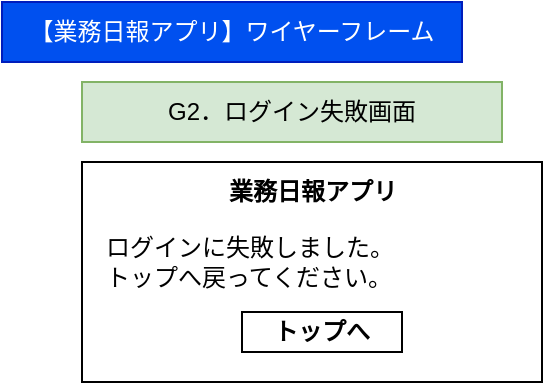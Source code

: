 <mxfile>
    <diagram id="IqUPE_J5o3DDZ-ysokmM" name="G2.ログイン失敗画面">
        <mxGraphModel dx="1092" dy="710" grid="1" gridSize="10" guides="1" tooltips="1" connect="1" arrows="1" fold="1" page="1" pageScale="1" pageWidth="1169" pageHeight="827" math="0" shadow="0">
            <root>
                <mxCell id="0"/>
                <mxCell id="1" parent="0"/>
                <mxCell id="ucymcRsUWb9FPEgGi5YE-1" value="G2．ログイン失敗画面" style="text;html=1;align=center;verticalAlign=middle;whiteSpace=wrap;rounded=0;fillColor=#d5e8d4;strokeColor=#82b366;" parent="1" vertex="1">
                    <mxGeometry x="40" y="40" width="210" height="30" as="geometry"/>
                </mxCell>
                <mxCell id="ucymcRsUWb9FPEgGi5YE-2" value="" style="rounded=0;whiteSpace=wrap;html=1;" parent="1" vertex="1">
                    <mxGeometry x="40" y="80" width="230" height="110" as="geometry"/>
                </mxCell>
                <mxCell id="ucymcRsUWb9FPEgGi5YE-3" value="業務日報アプリ" style="text;html=1;align=center;verticalAlign=middle;whiteSpace=wrap;rounded=0;fontStyle=1" parent="1" vertex="1">
                    <mxGeometry x="92.5" y="80" width="125" height="30" as="geometry"/>
                </mxCell>
                <mxCell id="ucymcRsUWb9FPEgGi5YE-4" value="ログインに失敗しました。&lt;div&gt;トップへ戻ってください。&lt;/div&gt;" style="text;html=1;align=left;verticalAlign=middle;whiteSpace=wrap;rounded=0;fontStyle=0" parent="1" vertex="1">
                    <mxGeometry x="50" y="110" width="210" height="40" as="geometry"/>
                </mxCell>
                <mxCell id="ucymcRsUWb9FPEgGi5YE-5" value="トップへ" style="rounded=0;whiteSpace=wrap;html=1;fontStyle=1" parent="1" vertex="1">
                    <mxGeometry x="120" y="155" width="80" height="20" as="geometry"/>
                </mxCell>
                <mxCell id="qM0Q3rtOdT6yudHlBM66-1" value="【業務日報アプリ】ワイヤーフレーム" style="text;html=1;align=center;verticalAlign=middle;whiteSpace=wrap;rounded=0;fillColor=#0050ef;fontColor=#ffffff;strokeColor=#001DBC;" parent="1" vertex="1">
                    <mxGeometry width="230" height="30" as="geometry"/>
                </mxCell>
            </root>
        </mxGraphModel>
    </diagram>
</mxfile>